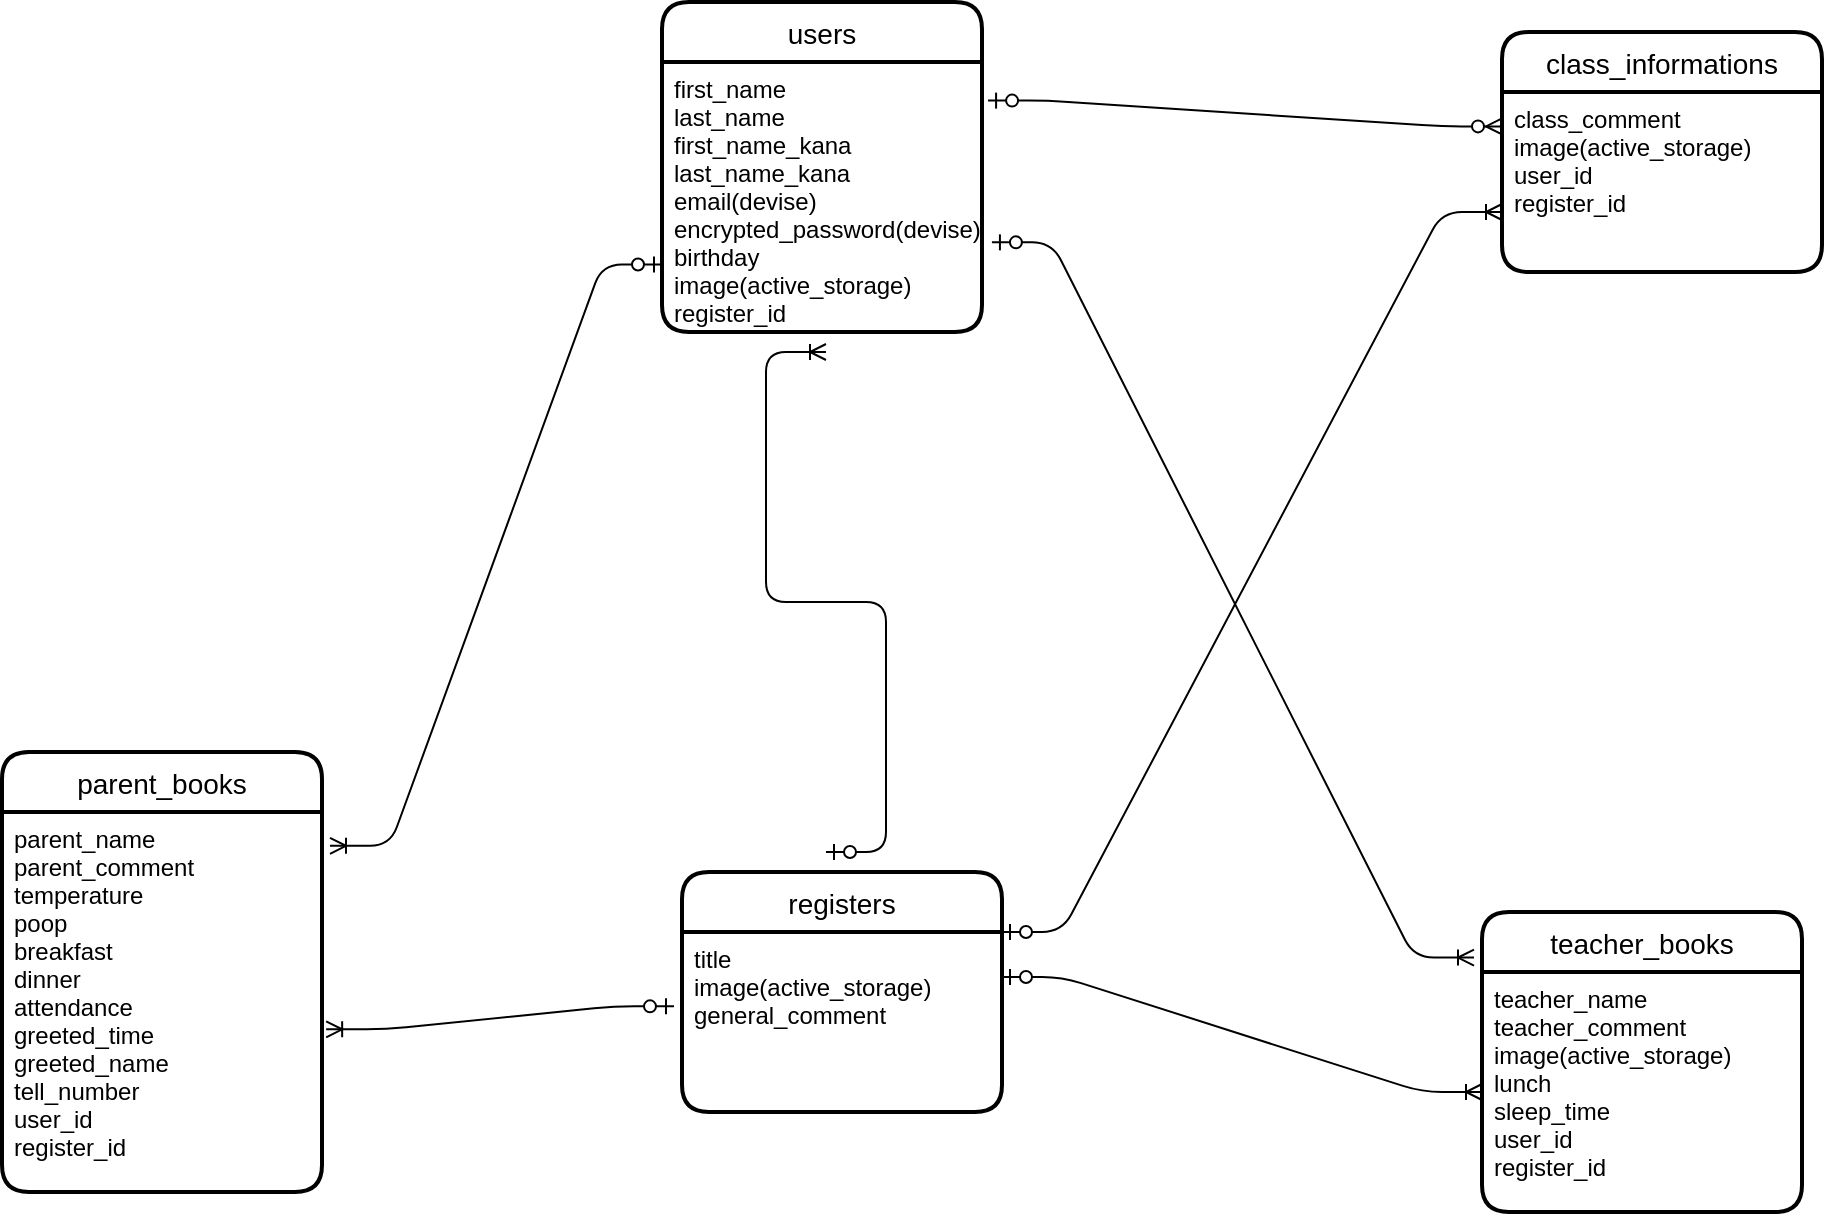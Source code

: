 <mxfile>
    <diagram id="ow9vEuK1xuUi988JZmgo" name="ページ1">
        <mxGraphModel dx="1257" dy="2029" grid="1" gridSize="10" guides="1" tooltips="1" connect="1" arrows="1" fold="1" page="1" pageScale="1" pageWidth="827" pageHeight="1169" math="0" shadow="0">
            <root>
                <mxCell id="0"/>
                <mxCell id="1" parent="0"/>
                <mxCell id="2" value="users" style="swimlane;childLayout=stackLayout;horizontal=1;startSize=30;horizontalStack=0;rounded=1;fontSize=14;fontStyle=0;strokeWidth=2;resizeParent=0;resizeLast=1;shadow=0;dashed=0;align=center;" parent="1" vertex="1">
                    <mxGeometry x="450" y="-315" width="160" height="165" as="geometry"/>
                </mxCell>
                <mxCell id="3" value="first_name&#10;last_name&#10;first_name_kana&#10;last_name_kana&#10;email(devise)&#10;encrypted_password(devise)&#10;birthday&#10;image(active_storage)&#10;register_id" style="align=left;strokeColor=none;fillColor=none;spacingLeft=4;fontSize=12;verticalAlign=top;resizable=0;rotatable=0;part=1;" parent="2" vertex="1">
                    <mxGeometry y="30" width="160" height="135" as="geometry"/>
                </mxCell>
                <mxCell id="4" value="class_informations" style="swimlane;childLayout=stackLayout;horizontal=1;startSize=30;horizontalStack=0;rounded=1;fontSize=14;fontStyle=0;strokeWidth=2;resizeParent=0;resizeLast=1;shadow=0;dashed=0;align=center;" parent="1" vertex="1">
                    <mxGeometry x="870" y="-300" width="160" height="120" as="geometry"/>
                </mxCell>
                <mxCell id="5" value="class_comment&#10;image(active_storage)&#10;user_id&#10;register_id" style="align=left;strokeColor=none;fillColor=none;spacingLeft=4;fontSize=12;verticalAlign=top;resizable=0;rotatable=0;part=1;" parent="4" vertex="1">
                    <mxGeometry y="30" width="160" height="90" as="geometry"/>
                </mxCell>
                <mxCell id="8" value="parent_books" style="swimlane;childLayout=stackLayout;horizontal=1;startSize=30;horizontalStack=0;rounded=1;fontSize=14;fontStyle=0;strokeWidth=2;resizeParent=0;resizeLast=1;shadow=0;dashed=0;align=center;" parent="1" vertex="1">
                    <mxGeometry x="120" y="60" width="160" height="220" as="geometry"/>
                </mxCell>
                <mxCell id="9" value="parent_name&#10;parent_comment&#10;temperature&#10;poop&#10;breakfast&#10;dinner&#10;attendance&#10;greeted_time&#10;greeted_name&#10;tell_number&#10;user_id&#10;register_id" style="align=left;strokeColor=none;fillColor=none;spacingLeft=4;fontSize=12;verticalAlign=top;resizable=0;rotatable=0;part=1;" parent="8" vertex="1">
                    <mxGeometry y="30" width="160" height="190" as="geometry"/>
                </mxCell>
                <mxCell id="10" value="teacher_books" style="swimlane;childLayout=stackLayout;horizontal=1;startSize=30;horizontalStack=0;rounded=1;fontSize=14;fontStyle=0;strokeWidth=2;resizeParent=0;resizeLast=1;shadow=0;dashed=0;align=center;" parent="1" vertex="1">
                    <mxGeometry x="860" y="140" width="160" height="150" as="geometry"/>
                </mxCell>
                <mxCell id="11" value="teacher_name&#10;teacher_comment&#10;image(active_storage)&#10;lunch&#10;sleep_time&#10;user_id&#10;register_id" style="align=left;strokeColor=none;fillColor=none;spacingLeft=4;fontSize=12;verticalAlign=top;resizable=0;rotatable=0;part=1;" parent="10" vertex="1">
                    <mxGeometry y="30" width="160" height="120" as="geometry"/>
                </mxCell>
                <mxCell id="12" value="registers" style="swimlane;childLayout=stackLayout;horizontal=1;startSize=30;horizontalStack=0;rounded=1;fontSize=14;fontStyle=0;strokeWidth=2;resizeParent=0;resizeLast=1;shadow=0;dashed=0;align=center;" parent="1" vertex="1">
                    <mxGeometry x="460" y="120" width="160" height="120" as="geometry"/>
                </mxCell>
                <mxCell id="13" value="title&#10;image(active_storage)&#10;general_comment&#10;" style="align=left;strokeColor=none;fillColor=none;spacingLeft=4;fontSize=12;verticalAlign=top;resizable=0;rotatable=0;part=1;" parent="12" vertex="1">
                    <mxGeometry y="30" width="160" height="90" as="geometry"/>
                </mxCell>
                <mxCell id="Xw0-SUKqDhQXrIOrKUTT-13" value="" style="edgeStyle=entityRelationEdgeStyle;fontSize=12;html=1;endArrow=ERzeroToMany;startArrow=ERzeroToOne;exitX=1.019;exitY=0.143;exitDx=0;exitDy=0;entryX=0;entryY=0.191;entryDx=0;entryDy=0;exitPerimeter=0;entryPerimeter=0;" parent="1" source="3" target="5" edge="1">
                    <mxGeometry width="100" height="100" relative="1" as="geometry">
                        <mxPoint x="1075" y="-120" as="sourcePoint"/>
                        <mxPoint x="1130" y="-210" as="targetPoint"/>
                    </mxGeometry>
                </mxCell>
                <mxCell id="Xw0-SUKqDhQXrIOrKUTT-17" value="" style="edgeStyle=entityRelationEdgeStyle;fontSize=12;html=1;endArrow=ERoneToMany;startArrow=ERzeroToOne;exitX=0;exitY=0.75;exitDx=0;exitDy=0;entryX=1.025;entryY=0.089;entryDx=0;entryDy=0;entryPerimeter=0;" parent="1" source="3" target="9" edge="1">
                    <mxGeometry width="100" height="100" relative="1" as="geometry">
                        <mxPoint x="140" y="350" as="sourcePoint"/>
                        <mxPoint x="320" y="140" as="targetPoint"/>
                    </mxGeometry>
                </mxCell>
                <mxCell id="Xw0-SUKqDhQXrIOrKUTT-19" value="" style="edgeStyle=entityRelationEdgeStyle;fontSize=12;html=1;endArrow=ERoneToMany;startArrow=ERzeroToOne;entryX=-0.025;entryY=0.152;entryDx=0;entryDy=0;exitX=1.031;exitY=0.668;exitDx=0;exitDy=0;exitPerimeter=0;entryPerimeter=0;" parent="1" source="3" target="10" edge="1">
                    <mxGeometry width="100" height="100" relative="1" as="geometry">
                        <mxPoint x="680" y="30" as="sourcePoint"/>
                        <mxPoint x="780" y="-70" as="targetPoint"/>
                    </mxGeometry>
                </mxCell>
                <mxCell id="Xw0-SUKqDhQXrIOrKUTT-20" value="" style="edgeStyle=entityRelationEdgeStyle;fontSize=12;html=1;endArrow=ERoneToMany;startArrow=ERzeroToOne;entryX=1.013;entryY=0.572;entryDx=0;entryDy=0;entryPerimeter=0;exitX=-0.025;exitY=0.413;exitDx=0;exitDy=0;exitPerimeter=0;" parent="1" source="13" target="9" edge="1">
                    <mxGeometry width="100" height="100" relative="1" as="geometry">
                        <mxPoint x="430" y="250" as="sourcePoint"/>
                        <mxPoint x="530" y="150" as="targetPoint"/>
                    </mxGeometry>
                </mxCell>
                <mxCell id="Xw0-SUKqDhQXrIOrKUTT-21" value="" style="edgeStyle=entityRelationEdgeStyle;fontSize=12;html=1;endArrow=ERoneToMany;startArrow=ERzeroToOne;entryX=0;entryY=0.5;entryDx=0;entryDy=0;exitX=1;exitY=0.25;exitDx=0;exitDy=0;" parent="1" source="13" target="11" edge="1">
                    <mxGeometry width="100" height="100" relative="1" as="geometry">
                        <mxPoint x="620" y="80" as="sourcePoint"/>
                        <mxPoint x="720" y="-20" as="targetPoint"/>
                    </mxGeometry>
                </mxCell>
                <mxCell id="Xw0-SUKqDhQXrIOrKUTT-23" value="" style="edgeStyle=entityRelationEdgeStyle;fontSize=12;html=1;endArrow=ERoneToMany;startArrow=ERzeroToOne;" parent="1" edge="1">
                    <mxGeometry width="100" height="100" relative="1" as="geometry">
                        <mxPoint x="532" y="110" as="sourcePoint"/>
                        <mxPoint x="532" y="-140" as="targetPoint"/>
                    </mxGeometry>
                </mxCell>
                <mxCell id="Xw0-SUKqDhQXrIOrKUTT-27" value="" style="edgeStyle=entityRelationEdgeStyle;fontSize=12;html=1;endArrow=ERoneToMany;startArrow=ERzeroToOne;entryX=0;entryY=0.75;entryDx=0;entryDy=0;" parent="1" target="4" edge="1">
                    <mxGeometry width="100" height="100" relative="1" as="geometry">
                        <mxPoint x="620" y="150" as="sourcePoint"/>
                        <mxPoint x="720" y="50" as="targetPoint"/>
                    </mxGeometry>
                </mxCell>
            </root>
        </mxGraphModel>
    </diagram>
    <diagram id="FzUJiUGST6o8CMUnqs-i" name="ページ2">
        <mxGraphModel dx="2084" dy="860" grid="1" gridSize="10" guides="1" tooltips="1" connect="1" arrows="1" fold="1" page="1" pageScale="1" pageWidth="827" pageHeight="1169" math="0" shadow="0">
            <root>
                <mxCell id="683ug9QWsK8Xo4PXzmN4-0"/>
                <mxCell id="683ug9QWsK8Xo4PXzmN4-1" parent="683ug9QWsK8Xo4PXzmN4-0"/>
                <mxCell id="683ug9QWsK8Xo4PXzmN4-2" value="クラス名簿" style="whiteSpace=wrap;html=1;align=center;" parent="683ug9QWsK8Xo4PXzmN4-1" vertex="1">
                    <mxGeometry x="340" y="350" width="100" height="40" as="geometry"/>
                </mxCell>
                <mxCell id="683ug9QWsK8Xo4PXzmN4-5" value="全体のお知らせ&lt;br&gt;一覧&lt;br&gt;（新規投稿・詳細）" style="whiteSpace=wrap;html=1;align=center;" parent="683ug9QWsK8Xo4PXzmN4-1" vertex="1">
                    <mxGeometry x="177" y="340" width="126" height="60" as="geometry"/>
                </mxCell>
                <mxCell id="683ug9QWsK8Xo4PXzmN4-8" value="サインイン/ログイン" style="whiteSpace=wrap;html=1;align=center;" parent="683ug9QWsK8Xo4PXzmN4-1" vertex="1">
                    <mxGeometry x="315" y="130" width="150" height="40" as="geometry"/>
                </mxCell>
                <mxCell id="683ug9QWsK8Xo4PXzmN4-9" value="親連絡帳&lt;br&gt;一覧&lt;br&gt;（新規・詳細）" style="whiteSpace=wrap;html=1;align=center;" parent="683ug9QWsK8Xo4PXzmN4-1" vertex="1">
                    <mxGeometry x="190" y="490" width="100" height="40" as="geometry"/>
                </mxCell>
                <mxCell id="683ug9QWsK8Xo4PXzmN4-10" value="先生連絡帳&lt;br&gt;一覧&lt;br&gt;（新規・詳細）" style="whiteSpace=wrap;html=1;align=center;" parent="683ug9QWsK8Xo4PXzmN4-1" vertex="1">
                    <mxGeometry x="480" y="490" width="100" height="40" as="geometry"/>
                </mxCell>
                <mxCell id="683ug9QWsK8Xo4PXzmN4-13" value="クラス出来事&lt;br&gt;一覧&lt;br&gt;（新規・詳細）" style="whiteSpace=wrap;html=1;align=center;" parent="683ug9QWsK8Xo4PXzmN4-1" vertex="1">
                    <mxGeometry x="480" y="350" width="100" height="40" as="geometry"/>
                </mxCell>
                <mxCell id="683ug9QWsK8Xo4PXzmN4-15" value="クラス出来事&lt;br&gt;詳細&lt;br&gt;（編集・削除）" style="whiteSpace=wrap;html=1;align=center;" parent="683ug9QWsK8Xo4PXzmN4-1" vertex="1">
                    <mxGeometry x="610" y="390" width="100" height="40" as="geometry"/>
                </mxCell>
                <mxCell id="683ug9QWsK8Xo4PXzmN4-17" value="クラス出来事&lt;br&gt;新規投稿" style="whiteSpace=wrap;html=1;align=center;" parent="683ug9QWsK8Xo4PXzmN4-1" vertex="1">
                    <mxGeometry x="610" y="330" width="100" height="40" as="geometry"/>
                </mxCell>
                <mxCell id="683ug9QWsK8Xo4PXzmN4-18" value="クラス出来事&lt;br&gt;編集" style="whiteSpace=wrap;html=1;align=center;" parent="683ug9QWsK8Xo4PXzmN4-1" vertex="1">
                    <mxGeometry x="750" y="390" width="100" height="40" as="geometry"/>
                </mxCell>
                <mxCell id="683ug9QWsK8Xo4PXzmN4-20" value="全体お知らせ&lt;br&gt;新規投稿" style="whiteSpace=wrap;html=1;align=center;" parent="683ug9QWsK8Xo4PXzmN4-1" vertex="1">
                    <mxGeometry x="20" y="310" width="100" height="40" as="geometry"/>
                </mxCell>
                <mxCell id="683ug9QWsK8Xo4PXzmN4-21" value="全体お知らせ&lt;br&gt;詳細&lt;br&gt;（編集・削除）" style="whiteSpace=wrap;html=1;align=center;" parent="683ug9QWsK8Xo4PXzmN4-1" vertex="1">
                    <mxGeometry x="20" y="380" width="100" height="40" as="geometry"/>
                </mxCell>
                <mxCell id="683ug9QWsK8Xo4PXzmN4-22" value="全体お知らせ&lt;br&gt;編集" style="whiteSpace=wrap;html=1;align=center;" parent="683ug9QWsK8Xo4PXzmN4-1" vertex="1">
                    <mxGeometry x="-140" y="380" width="100" height="40" as="geometry"/>
                </mxCell>
                <mxCell id="683ug9QWsK8Xo4PXzmN4-24" value="親連絡帳&lt;br&gt;新規投稿" style="whiteSpace=wrap;html=1;align=center;" parent="683ug9QWsK8Xo4PXzmN4-1" vertex="1">
                    <mxGeometry x="120" y="565" width="100" height="40" as="geometry"/>
                </mxCell>
                <mxCell id="683ug9QWsK8Xo4PXzmN4-25" value="親連絡帳&lt;br&gt;詳細&lt;br&gt;（編集・削除）" style="whiteSpace=wrap;html=1;align=center;" parent="683ug9QWsK8Xo4PXzmN4-1" vertex="1">
                    <mxGeometry x="270" y="565" width="100" height="40" as="geometry"/>
                </mxCell>
                <mxCell id="683ug9QWsK8Xo4PXzmN4-26" value="親連絡帳&lt;br&gt;編集" style="whiteSpace=wrap;html=1;align=center;" parent="683ug9QWsK8Xo4PXzmN4-1" vertex="1">
                    <mxGeometry x="270" y="650" width="100" height="40" as="geometry"/>
                </mxCell>
                <mxCell id="683ug9QWsK8Xo4PXzmN4-27" value="先生連絡帳&lt;br&gt;詳細&lt;br&gt;（編集・削除）" style="whiteSpace=wrap;html=1;align=center;" parent="683ug9QWsK8Xo4PXzmN4-1" vertex="1">
                    <mxGeometry x="550" y="565" width="100" height="40" as="geometry"/>
                </mxCell>
                <mxCell id="683ug9QWsK8Xo4PXzmN4-28" value="先生連絡帳&lt;br&gt;新規投稿" style="whiteSpace=wrap;html=1;align=center;" parent="683ug9QWsK8Xo4PXzmN4-1" vertex="1">
                    <mxGeometry x="430" y="565" width="100" height="40" as="geometry"/>
                </mxCell>
                <mxCell id="683ug9QWsK8Xo4PXzmN4-29" value="先生連絡帳&lt;br&gt;編集" style="whiteSpace=wrap;html=1;align=center;" parent="683ug9QWsK8Xo4PXzmN4-1" vertex="1">
                    <mxGeometry x="550" y="650" width="100" height="40" as="geometry"/>
                </mxCell>
                <mxCell id="683ug9QWsK8Xo4PXzmN4-33" value="" style="endArrow=classic;startArrow=classic;html=1;entryX=0.547;entryY=1.11;entryDx=0;entryDy=0;entryPerimeter=0;exitX=0.59;exitY=-0.09;exitDx=0;exitDy=0;exitPerimeter=0;" parent="683ug9QWsK8Xo4PXzmN4-1" source="683ug9QWsK8Xo4PXzmN4-2" target="683ug9QWsK8Xo4PXzmN4-8" edge="1">
                    <mxGeometry width="50" height="50" relative="1" as="geometry">
                        <mxPoint x="389" y="340" as="sourcePoint"/>
                        <mxPoint x="439" y="290" as="targetPoint"/>
                    </mxGeometry>
                </mxCell>
                <mxCell id="683ug9QWsK8Xo4PXzmN4-34" value="" style="endArrow=classic;startArrow=classic;html=1;entryX=1;entryY=0.5;entryDx=0;entryDy=0;exitX=0;exitY=0.5;exitDx=0;exitDy=0;" parent="683ug9QWsK8Xo4PXzmN4-1" source="683ug9QWsK8Xo4PXzmN4-2" target="683ug9QWsK8Xo4PXzmN4-5" edge="1">
                    <mxGeometry width="50" height="50" relative="1" as="geometry">
                        <mxPoint x="460" y="500" as="sourcePoint"/>
                        <mxPoint x="510" y="450" as="targetPoint"/>
                    </mxGeometry>
                </mxCell>
                <mxCell id="683ug9QWsK8Xo4PXzmN4-35" value="" style="endArrow=classic;startArrow=classic;html=1;exitX=1;exitY=0.5;exitDx=0;exitDy=0;" parent="683ug9QWsK8Xo4PXzmN4-1" source="683ug9QWsK8Xo4PXzmN4-20" edge="1">
                    <mxGeometry width="50" height="50" relative="1" as="geometry">
                        <mxPoint x="460" y="500" as="sourcePoint"/>
                        <mxPoint x="170" y="360" as="targetPoint"/>
                    </mxGeometry>
                </mxCell>
                <mxCell id="683ug9QWsK8Xo4PXzmN4-37" value="" style="endArrow=classic;startArrow=classic;html=1;exitX=1;exitY=0.5;exitDx=0;exitDy=0;" parent="683ug9QWsK8Xo4PXzmN4-1" source="683ug9QWsK8Xo4PXzmN4-21" edge="1">
                    <mxGeometry width="50" height="50" relative="1" as="geometry">
                        <mxPoint x="180" y="440" as="sourcePoint"/>
                        <mxPoint x="170" y="380" as="targetPoint"/>
                    </mxGeometry>
                </mxCell>
                <mxCell id="683ug9QWsK8Xo4PXzmN4-38" value="" style="endArrow=classic;html=1;exitX=0;exitY=0.5;exitDx=0;exitDy=0;entryX=1;entryY=0.5;entryDx=0;entryDy=0;" parent="683ug9QWsK8Xo4PXzmN4-1" source="683ug9QWsK8Xo4PXzmN4-21" target="683ug9QWsK8Xo4PXzmN4-22" edge="1">
                    <mxGeometry width="50" height="50" relative="1" as="geometry">
                        <mxPoint x="460" y="500" as="sourcePoint"/>
                        <mxPoint x="510" y="450" as="targetPoint"/>
                    </mxGeometry>
                </mxCell>
                <mxCell id="683ug9QWsK8Xo4PXzmN4-39" value="" style="endArrow=classic;startArrow=classic;html=1;entryX=1;entryY=0.5;entryDx=0;entryDy=0;exitX=0;exitY=0.5;exitDx=0;exitDy=0;" parent="683ug9QWsK8Xo4PXzmN4-1" source="683ug9QWsK8Xo4PXzmN4-13" target="683ug9QWsK8Xo4PXzmN4-2" edge="1">
                    <mxGeometry width="50" height="50" relative="1" as="geometry">
                        <mxPoint x="450" y="400" as="sourcePoint"/>
                        <mxPoint x="413" y="400" as="targetPoint"/>
                    </mxGeometry>
                </mxCell>
                <mxCell id="683ug9QWsK8Xo4PXzmN4-40" value="" style="endArrow=classic;startArrow=classic;html=1;entryX=1;entryY=0.5;entryDx=0;entryDy=0;exitX=0;exitY=0.5;exitDx=0;exitDy=0;" parent="683ug9QWsK8Xo4PXzmN4-1" source="683ug9QWsK8Xo4PXzmN4-17" target="683ug9QWsK8Xo4PXzmN4-13" edge="1">
                    <mxGeometry width="50" height="50" relative="1" as="geometry">
                        <mxPoint x="590" y="340" as="sourcePoint"/>
                        <mxPoint x="553" y="340" as="targetPoint"/>
                    </mxGeometry>
                </mxCell>
                <mxCell id="683ug9QWsK8Xo4PXzmN4-41" value="" style="endArrow=classic;startArrow=classic;html=1;entryX=1;entryY=0.75;entryDx=0;entryDy=0;exitX=0;exitY=0.5;exitDx=0;exitDy=0;" parent="683ug9QWsK8Xo4PXzmN4-1" source="683ug9QWsK8Xo4PXzmN4-15" target="683ug9QWsK8Xo4PXzmN4-13" edge="1">
                    <mxGeometry width="50" height="50" relative="1" as="geometry">
                        <mxPoint x="580" y="410" as="sourcePoint"/>
                        <mxPoint x="543" y="410" as="targetPoint"/>
                    </mxGeometry>
                </mxCell>
                <mxCell id="683ug9QWsK8Xo4PXzmN4-42" value="" style="endArrow=classic;html=1;exitX=1;exitY=0.5;exitDx=0;exitDy=0;entryX=0;entryY=0.5;entryDx=0;entryDy=0;" parent="683ug9QWsK8Xo4PXzmN4-1" source="683ug9QWsK8Xo4PXzmN4-15" target="683ug9QWsK8Xo4PXzmN4-18" edge="1">
                    <mxGeometry width="50" height="50" relative="1" as="geometry">
                        <mxPoint x="710" y="480" as="sourcePoint"/>
                        <mxPoint x="650" y="480" as="targetPoint"/>
                    </mxGeometry>
                </mxCell>
                <mxCell id="683ug9QWsK8Xo4PXzmN4-43" value="" style="endArrow=classic;startArrow=classic;html=1;entryX=0.5;entryY=1;entryDx=0;entryDy=0;exitX=1;exitY=0;exitDx=0;exitDy=0;" parent="683ug9QWsK8Xo4PXzmN4-1" source="683ug9QWsK8Xo4PXzmN4-9" target="683ug9QWsK8Xo4PXzmN4-2" edge="1">
                    <mxGeometry width="50" height="50" relative="1" as="geometry">
                        <mxPoint x="320" y="480" as="sourcePoint"/>
                        <mxPoint x="318.05" y="308" as="targetPoint"/>
                    </mxGeometry>
                </mxCell>
                <mxCell id="683ug9QWsK8Xo4PXzmN4-44" value="" style="endArrow=classic;startArrow=classic;html=1;" parent="683ug9QWsK8Xo4PXzmN4-1" edge="1">
                    <mxGeometry width="50" height="50" relative="1" as="geometry">
                        <mxPoint x="500" y="480" as="sourcePoint"/>
                        <mxPoint x="410" y="400" as="targetPoint"/>
                    </mxGeometry>
                </mxCell>
                <mxCell id="683ug9QWsK8Xo4PXzmN4-45" value="" style="endArrow=classic;startArrow=classic;html=1;exitX=0.5;exitY=0;exitDx=0;exitDy=0;entryX=0.33;entryY=1.06;entryDx=0;entryDy=0;entryPerimeter=0;" parent="683ug9QWsK8Xo4PXzmN4-1" source="683ug9QWsK8Xo4PXzmN4-24" target="683ug9QWsK8Xo4PXzmN4-9" edge="1">
                    <mxGeometry width="50" height="50" relative="1" as="geometry">
                        <mxPoint x="220" y="580" as="sourcePoint"/>
                        <mxPoint x="230" y="540" as="targetPoint"/>
                    </mxGeometry>
                </mxCell>
                <mxCell id="683ug9QWsK8Xo4PXzmN4-46" value="" style="endArrow=classic;html=1;exitX=0.5;exitY=1;exitDx=0;exitDy=0;" parent="683ug9QWsK8Xo4PXzmN4-1" source="683ug9QWsK8Xo4PXzmN4-22" edge="1">
                    <mxGeometry width="50" height="50" relative="1" as="geometry">
                        <mxPoint x="-70" y="480" as="sourcePoint"/>
                        <mxPoint x="210" y="410" as="targetPoint"/>
                        <Array as="points">
                            <mxPoint x="-90" y="490"/>
                            <mxPoint x="100" y="490"/>
                        </Array>
                    </mxGeometry>
                </mxCell>
                <mxCell id="683ug9QWsK8Xo4PXzmN4-48" value="" style="endArrow=classic;startArrow=classic;html=1;entryX=0.63;entryY=1.085;entryDx=0;entryDy=0;entryPerimeter=0;" parent="683ug9QWsK8Xo4PXzmN4-1" target="683ug9QWsK8Xo4PXzmN4-9" edge="1">
                    <mxGeometry width="50" height="50" relative="1" as="geometry">
                        <mxPoint x="320" y="560" as="sourcePoint"/>
                        <mxPoint x="313" y="507.4" as="targetPoint"/>
                    </mxGeometry>
                </mxCell>
                <mxCell id="683ug9QWsK8Xo4PXzmN4-49" value="" style="endArrow=classic;html=1;exitX=0.5;exitY=1;exitDx=0;exitDy=0;entryX=0.5;entryY=0;entryDx=0;entryDy=0;" parent="683ug9QWsK8Xo4PXzmN4-1" source="683ug9QWsK8Xo4PXzmN4-25" target="683ug9QWsK8Xo4PXzmN4-26" edge="1">
                    <mxGeometry width="50" height="50" relative="1" as="geometry">
                        <mxPoint x="220" y="710" as="sourcePoint"/>
                        <mxPoint x="160" y="710" as="targetPoint"/>
                    </mxGeometry>
                </mxCell>
                <mxCell id="683ug9QWsK8Xo4PXzmN4-50" value="" style="endArrow=classic;html=1;exitX=1;exitY=0.5;exitDx=0;exitDy=0;entryX=1;entryY=0.5;entryDx=0;entryDy=0;" parent="683ug9QWsK8Xo4PXzmN4-1" source="683ug9QWsK8Xo4PXzmN4-26" target="683ug9QWsK8Xo4PXzmN4-9" edge="1">
                    <mxGeometry width="50" height="50" relative="1" as="geometry">
                        <mxPoint x="300" y="750" as="sourcePoint"/>
                        <mxPoint x="300" y="510" as="targetPoint"/>
                        <Array as="points">
                            <mxPoint x="390" y="570"/>
                        </Array>
                    </mxGeometry>
                </mxCell>
                <mxCell id="683ug9QWsK8Xo4PXzmN4-51" value="" style="endArrow=classic;html=1;exitX=0.5;exitY=1;exitDx=0;exitDy=0;" parent="683ug9QWsK8Xo4PXzmN4-1" source="683ug9QWsK8Xo4PXzmN4-18" edge="1">
                    <mxGeometry width="50" height="50" relative="1" as="geometry">
                        <mxPoint x="800" y="460" as="sourcePoint"/>
                        <mxPoint x="520" y="400" as="targetPoint"/>
                        <Array as="points">
                            <mxPoint x="750" y="480"/>
                            <mxPoint x="600" y="480"/>
                        </Array>
                    </mxGeometry>
                </mxCell>
                <mxCell id="683ug9QWsK8Xo4PXzmN4-52" value="" style="endArrow=classic;startArrow=classic;html=1;" parent="683ug9QWsK8Xo4PXzmN4-1" edge="1">
                    <mxGeometry width="50" height="50" relative="1" as="geometry">
                        <mxPoint x="590" y="560" as="sourcePoint"/>
                        <mxPoint x="550" y="540" as="targetPoint"/>
                    </mxGeometry>
                </mxCell>
                <mxCell id="683ug9QWsK8Xo4PXzmN4-53" value="" style="endArrow=classic;startArrow=classic;html=1;entryX=0.5;entryY=0;entryDx=0;entryDy=0;exitX=0.25;exitY=1;exitDx=0;exitDy=0;" parent="683ug9QWsK8Xo4PXzmN4-1" source="683ug9QWsK8Xo4PXzmN4-10" target="683ug9QWsK8Xo4PXzmN4-28" edge="1">
                    <mxGeometry width="50" height="50" relative="1" as="geometry">
                        <mxPoint x="480" y="790" as="sourcePoint"/>
                        <mxPoint x="413" y="763.4" as="targetPoint"/>
                    </mxGeometry>
                </mxCell>
                <mxCell id="683ug9QWsK8Xo4PXzmN4-54" value="" style="endArrow=classic;startArrow=classic;html=1;exitX=0.5;exitY=0;exitDx=0;exitDy=0;" parent="683ug9QWsK8Xo4PXzmN4-1" source="683ug9QWsK8Xo4PXzmN4-29" edge="1">
                    <mxGeometry width="50" height="50" relative="1" as="geometry">
                        <mxPoint x="580" y="610" as="sourcePoint"/>
                        <mxPoint x="600" y="610" as="targetPoint"/>
                    </mxGeometry>
                </mxCell>
                <mxCell id="683ug9QWsK8Xo4PXzmN4-55" value="" style="endArrow=classic;html=1;exitX=1;exitY=0.5;exitDx=0;exitDy=0;entryX=1;entryY=0.5;entryDx=0;entryDy=0;" parent="683ug9QWsK8Xo4PXzmN4-1" source="683ug9QWsK8Xo4PXzmN4-29" target="683ug9QWsK8Xo4PXzmN4-10" edge="1">
                    <mxGeometry width="50" height="50" relative="1" as="geometry">
                        <mxPoint x="460" y="500" as="sourcePoint"/>
                        <mxPoint x="510" y="450" as="targetPoint"/>
                        <Array as="points">
                            <mxPoint x="720" y="620"/>
                            <mxPoint x="680" y="520"/>
                        </Array>
                    </mxGeometry>
                </mxCell>
            </root>
        </mxGraphModel>
    </diagram>
</mxfile>